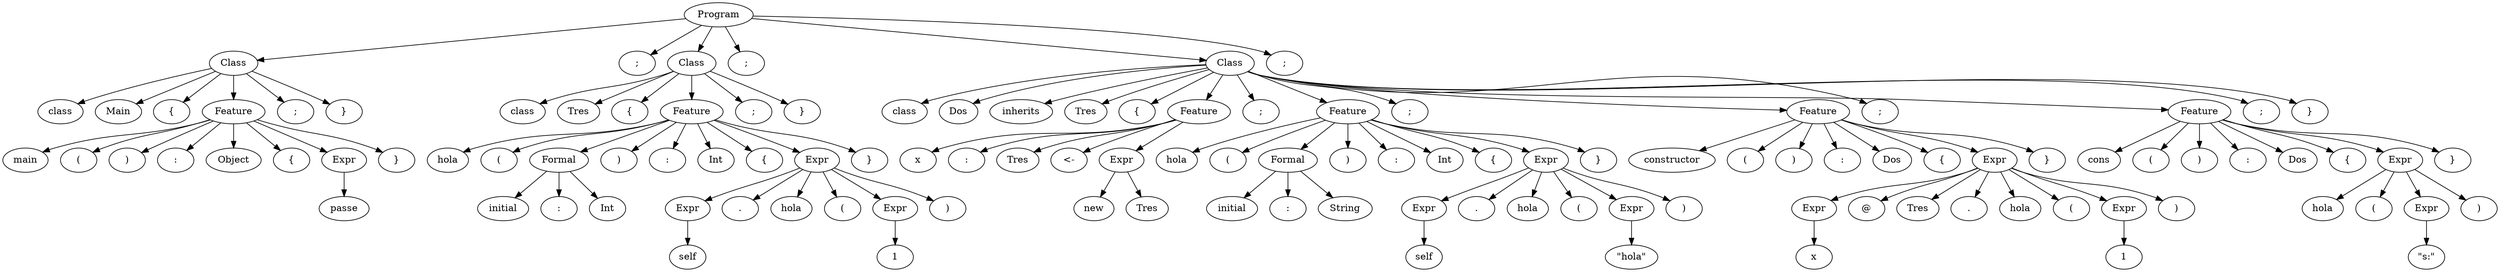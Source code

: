 digraph {
	0 [label=Program]
	0 -> 1
	1 [label=Class]
	1 -> 2
	2 [label=class]
	1 -> 3
	3 [label=Main]
	1 -> 4
	4 [label="{"]
	1 -> 5
	5 [label=Feature]
	5 -> 6
	6 [label=main]
	5 -> 7
	7 [label="("]
	5 -> 8
	8 [label=")"]
	5 -> 9
	9 [label=":"]
	5 -> 10
	10 [label=Object]
	5 -> 11
	11 [label="{"]
	5 -> 12
	12 [label=Expr]
	12 -> 13
	13 [label=passe]
	5 -> 14
	14 [label="}"]
	1 -> 15
	15 [label=";"]
	1 -> 16
	16 [label="}"]
	0 -> 17
	17 [label=";"]
	0 -> 18
	18 [label=Class]
	18 -> 19
	19 [label=class]
	18 -> 20
	20 [label=Tres]
	18 -> 21
	21 [label="{"]
	18 -> 22
	22 [label=Feature]
	22 -> 23
	23 [label=hola]
	22 -> 24
	24 [label="("]
	22 -> 25
	25 [label=Formal]
	25 -> 26
	26 [label=initial]
	25 -> 27
	27 [label=":"]
	25 -> 28
	28 [label=Int]
	22 -> 29
	29 [label=")"]
	22 -> 30
	30 [label=":"]
	22 -> 31
	31 [label=Int]
	22 -> 32
	32 [label="{"]
	22 -> 33
	33 [label=Expr]
	33 -> 34
	34 [label=Expr]
	34 -> 35
	35 [label=self]
	33 -> 36
	36 [label="."]
	33 -> 37
	37 [label=hola]
	33 -> 38
	38 [label="("]
	33 -> 39
	39 [label=Expr]
	39 -> 40
	40 [label=1]
	33 -> 41
	41 [label=")"]
	22 -> 42
	42 [label="}"]
	18 -> 43
	43 [label=";"]
	18 -> 44
	44 [label="}"]
	0 -> 45
	45 [label=";"]
	0 -> 46
	46 [label=Class]
	46 -> 47
	47 [label=class]
	46 -> 48
	48 [label=Dos]
	46 -> 49
	49 [label=inherits]
	46 -> 50
	50 [label=Tres]
	46 -> 51
	51 [label="{"]
	46 -> 52
	52 [label=Feature]
	52 -> 53
	53 [label=x]
	52 -> 54
	54 [label=":"]
	52 -> 55
	55 [label=Tres]
	52 -> 56
	56 [label="<-"]
	52 -> 57
	57 [label=Expr]
	57 -> 58
	58 [label=new]
	57 -> 59
	59 [label=Tres]
	46 -> 60
	60 [label=";"]
	46 -> 61
	61 [label=Feature]
	61 -> 62
	62 [label=hola]
	61 -> 63
	63 [label="("]
	61 -> 64
	64 [label=Formal]
	64 -> 65
	65 [label=initial]
	64 -> 66
	66 [label=":"]
	64 -> 67
	67 [label=String]
	61 -> 68
	68 [label=")"]
	61 -> 69
	69 [label=":"]
	61 -> 70
	70 [label=Int]
	61 -> 71
	71 [label="{"]
	61 -> 72
	72 [label=Expr]
	72 -> 73
	73 [label=Expr]
	73 -> 74
	74 [label=self]
	72 -> 75
	75 [label="."]
	72 -> 76
	76 [label=hola]
	72 -> 77
	77 [label="("]
	72 -> 78
	78 [label=Expr]
	78 -> 79
	79 [label="\"hola\""]
	72 -> 80
	80 [label=")"]
	61 -> 81
	81 [label="}"]
	46 -> 82
	82 [label=";"]
	46 -> 83
	83 [label=Feature]
	83 -> 84
	84 [label=constructor]
	83 -> 85
	85 [label="("]
	83 -> 86
	86 [label=")"]
	83 -> 87
	87 [label=":"]
	83 -> 88
	88 [label=Dos]
	83 -> 89
	89 [label="{"]
	83 -> 90
	90 [label=Expr]
	90 -> 91
	91 [label=Expr]
	91 -> 92
	92 [label=x]
	90 -> 93
	93 [label="@"]
	90 -> 94
	94 [label=Tres]
	90 -> 95
	95 [label="."]
	90 -> 96
	96 [label=hola]
	90 -> 97
	97 [label="("]
	90 -> 98
	98 [label=Expr]
	98 -> 99
	99 [label=1]
	90 -> 100
	100 [label=")"]
	83 -> 101
	101 [label="}"]
	46 -> 102
	102 [label=";"]
	46 -> 103
	103 [label=Feature]
	103 -> 104
	104 [label=cons]
	103 -> 105
	105 [label="("]
	103 -> 106
	106 [label=")"]
	103 -> 107
	107 [label=":"]
	103 -> 108
	108 [label=Dos]
	103 -> 109
	109 [label="{"]
	103 -> 110
	110 [label=Expr]
	110 -> 111
	111 [label=hola]
	110 -> 112
	112 [label="("]
	110 -> 113
	113 [label=Expr]
	113 -> 114
	114 [label="\"s:\""]
	110 -> 115
	115 [label=")"]
	103 -> 116
	116 [label="}"]
	46 -> 117
	117 [label=";"]
	46 -> 118
	118 [label="}"]
	0 -> 119
	119 [label=";"]
}
